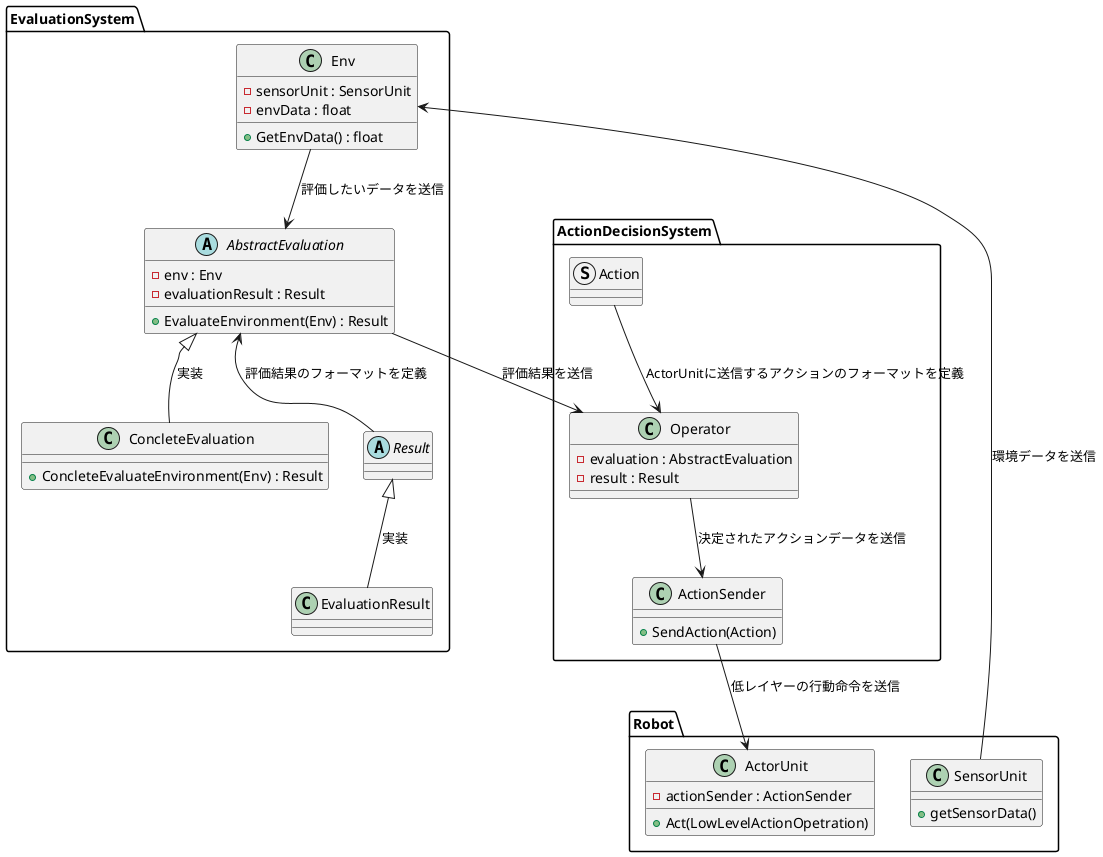 @startuml

package Robot{
	class ActorUnit{
		- actionSender : ActionSender
		+ Act(LowLevelActionOpetration)
	}
	class SensorUnit{
		+ getSensorData()
	}
}

package EvaluationSystem{
	class Env{
		- sensorUnit : SensorUnit
		- envData : float
		+ GetEnvData() : float
	}
	abstract AbstractEvaluation{
		- env : Env
		- evaluationResult : Result
		+ EvaluateEnvironment(Env) : Result
	}
	class ConcleteEvaluation{
		+ ConcleteEvaluateEnvironment(Env) : Result
	}
	abstract Result
	class EvaluationResult
}

SensorUnit --> Env : 環境データを送信
Env --> AbstractEvaluation : 評価したいデータを送信
AbstractEvaluation <-- Result : 評価結果のフォーマットを定義
AbstractEvaluation <|-- ConcleteEvaluation : 実装
Result <|-- EvaluationResult : 実装


package ActionDecisionSystem{
	class Operator{
		- evaluation : AbstractEvaluation
		- result : Result
	}
	struct Action
	class ActionSender{
		+ SendAction(Action)
	}
}

AbstractEvaluation --> Operator : 評価結果を送信
Action --> Operator : ActorUnitに送信するアクションのフォーマットを定義
Operator --> ActionSender : 決定されたアクションデータを送信
ActionSender --> ActorUnit : 低レイヤーの行動命令を送信

@enduml